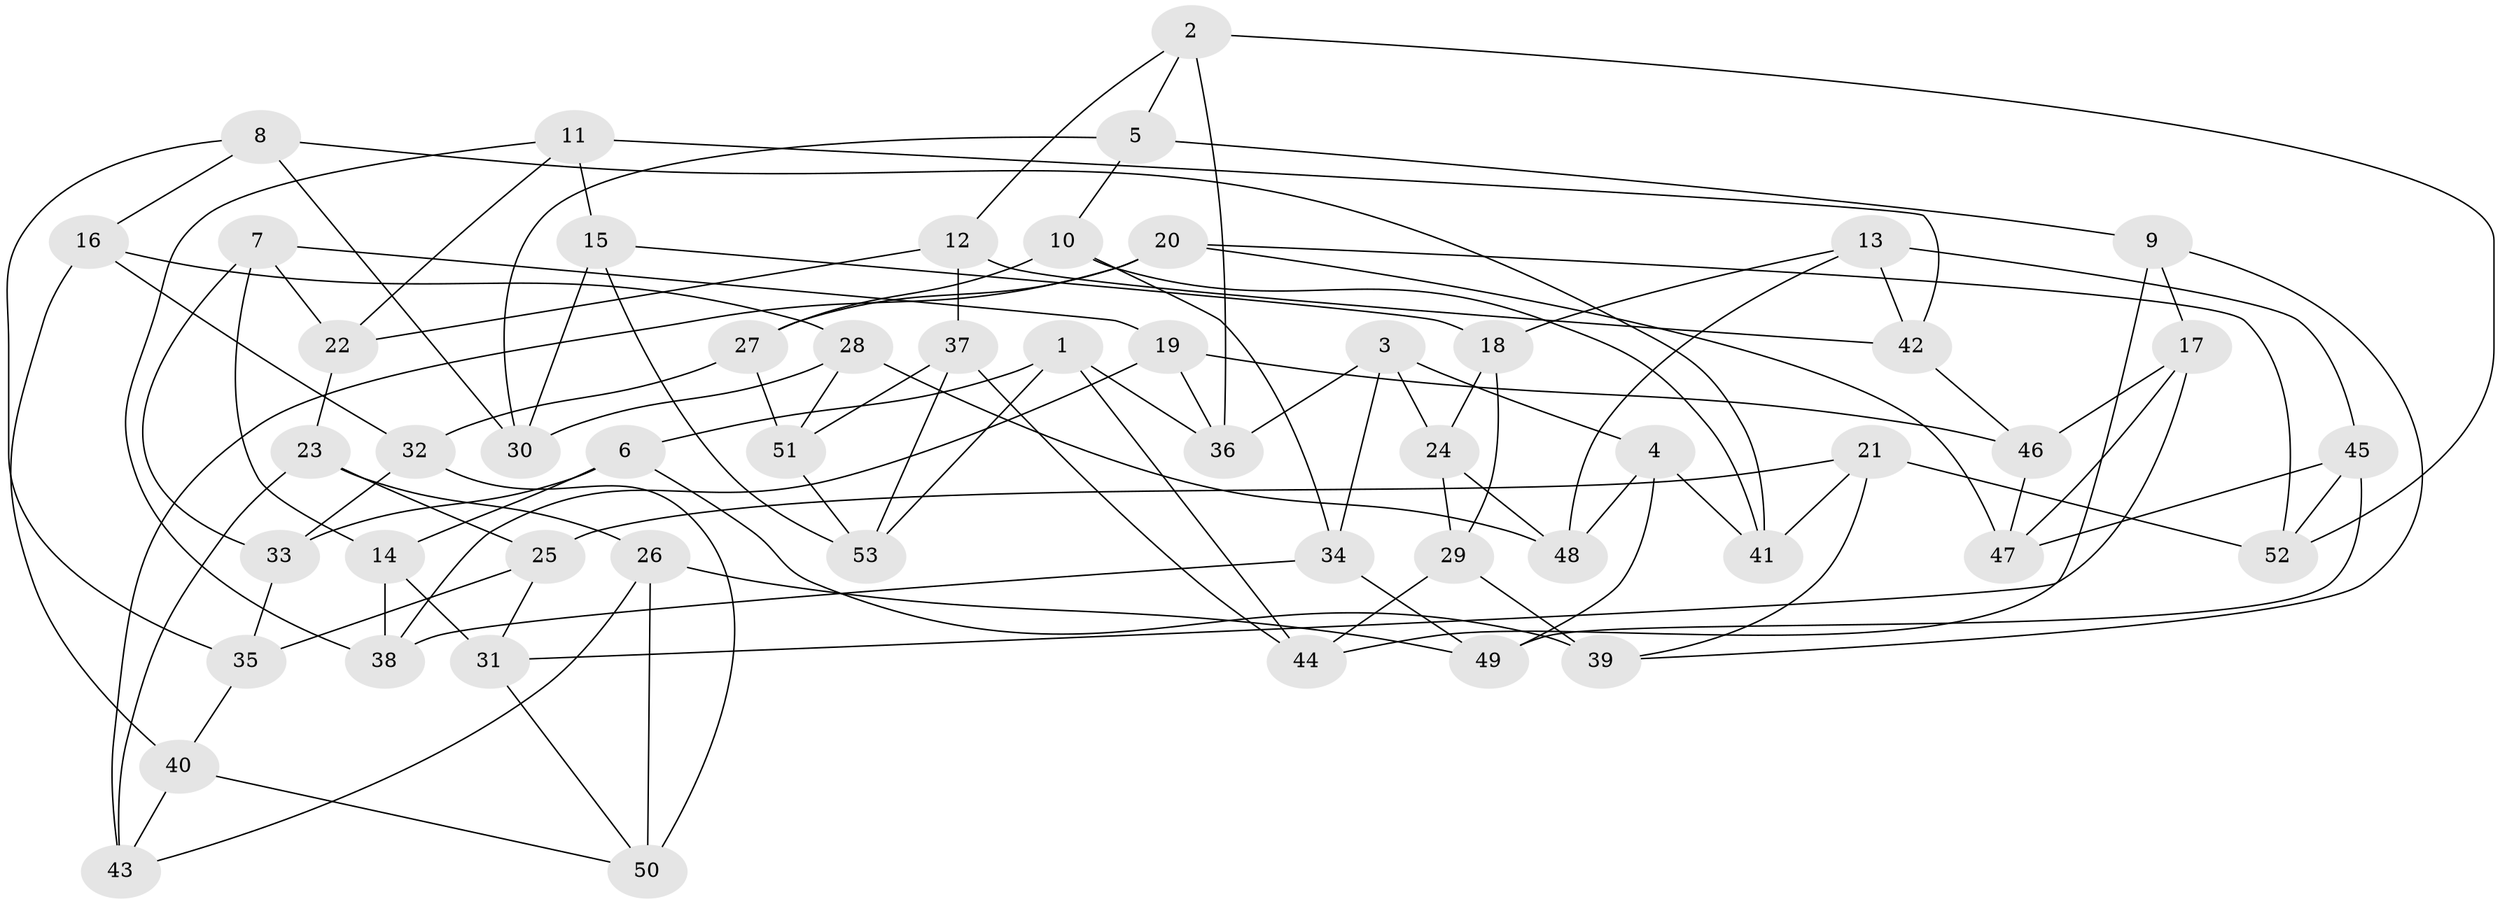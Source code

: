 // Generated by graph-tools (version 1.1) at 2025/57/03/09/25 04:57:33]
// undirected, 53 vertices, 106 edges
graph export_dot {
graph [start="1"]
  node [color=gray90,style=filled];
  1;
  2;
  3;
  4;
  5;
  6;
  7;
  8;
  9;
  10;
  11;
  12;
  13;
  14;
  15;
  16;
  17;
  18;
  19;
  20;
  21;
  22;
  23;
  24;
  25;
  26;
  27;
  28;
  29;
  30;
  31;
  32;
  33;
  34;
  35;
  36;
  37;
  38;
  39;
  40;
  41;
  42;
  43;
  44;
  45;
  46;
  47;
  48;
  49;
  50;
  51;
  52;
  53;
  1 -- 44;
  1 -- 6;
  1 -- 36;
  1 -- 53;
  2 -- 36;
  2 -- 52;
  2 -- 12;
  2 -- 5;
  3 -- 34;
  3 -- 36;
  3 -- 24;
  3 -- 4;
  4 -- 41;
  4 -- 49;
  4 -- 48;
  5 -- 10;
  5 -- 30;
  5 -- 9;
  6 -- 14;
  6 -- 39;
  6 -- 33;
  7 -- 33;
  7 -- 14;
  7 -- 22;
  7 -- 19;
  8 -- 16;
  8 -- 35;
  8 -- 41;
  8 -- 30;
  9 -- 17;
  9 -- 44;
  9 -- 39;
  10 -- 27;
  10 -- 34;
  10 -- 41;
  11 -- 15;
  11 -- 42;
  11 -- 38;
  11 -- 22;
  12 -- 22;
  12 -- 42;
  12 -- 37;
  13 -- 48;
  13 -- 42;
  13 -- 45;
  13 -- 18;
  14 -- 31;
  14 -- 38;
  15 -- 53;
  15 -- 30;
  15 -- 18;
  16 -- 32;
  16 -- 28;
  16 -- 40;
  17 -- 46;
  17 -- 47;
  17 -- 31;
  18 -- 29;
  18 -- 24;
  19 -- 46;
  19 -- 38;
  19 -- 36;
  20 -- 27;
  20 -- 47;
  20 -- 43;
  20 -- 52;
  21 -- 25;
  21 -- 39;
  21 -- 41;
  21 -- 52;
  22 -- 23;
  23 -- 26;
  23 -- 25;
  23 -- 43;
  24 -- 29;
  24 -- 48;
  25 -- 31;
  25 -- 35;
  26 -- 49;
  26 -- 50;
  26 -- 43;
  27 -- 32;
  27 -- 51;
  28 -- 51;
  28 -- 30;
  28 -- 48;
  29 -- 44;
  29 -- 39;
  31 -- 50;
  32 -- 33;
  32 -- 50;
  33 -- 35;
  34 -- 38;
  34 -- 49;
  35 -- 40;
  37 -- 53;
  37 -- 51;
  37 -- 44;
  40 -- 50;
  40 -- 43;
  42 -- 46;
  45 -- 49;
  45 -- 52;
  45 -- 47;
  46 -- 47;
  51 -- 53;
}
